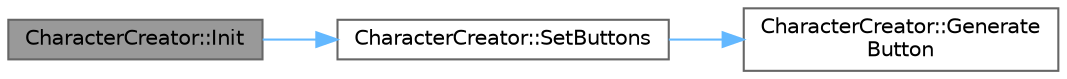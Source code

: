 digraph "CharacterCreator::Init"
{
 // LATEX_PDF_SIZE
  bgcolor="transparent";
  edge [fontname=Helvetica,fontsize=10,labelfontname=Helvetica,labelfontsize=10];
  node [fontname=Helvetica,fontsize=10,shape=box,height=0.2,width=0.4];
  rankdir="LR";
  Node1 [id="Node000001",label="CharacterCreator::Init",height=0.2,width=0.4,color="gray40", fillcolor="grey60", style="filled", fontcolor="black",tooltip="Initializes the character creator state."];
  Node1 -> Node2 [id="edge1_Node000001_Node000002",color="steelblue1",style="solid",tooltip=" "];
  Node2 [id="Node000002",label="CharacterCreator::SetButtons",height=0.2,width=0.4,color="grey40", fillcolor="white", style="filled",URL="$class_character_creator.html#ab4799f87d5475eb23ee453901585bbe1",tooltip="Sets up the buttons for selecting character types."];
  Node2 -> Node3 [id="edge2_Node000002_Node000003",color="steelblue1",style="solid",tooltip=" "];
  Node3 [id="Node000003",label="CharacterCreator::Generate\lButton",height=0.2,width=0.4,color="grey40", fillcolor="white", style="filled",URL="$class_character_creator.html#a8e016195a65a551e0fdb6a81816d6912",tooltip="Generates a button with the specified font, name, position, and text."];
}
